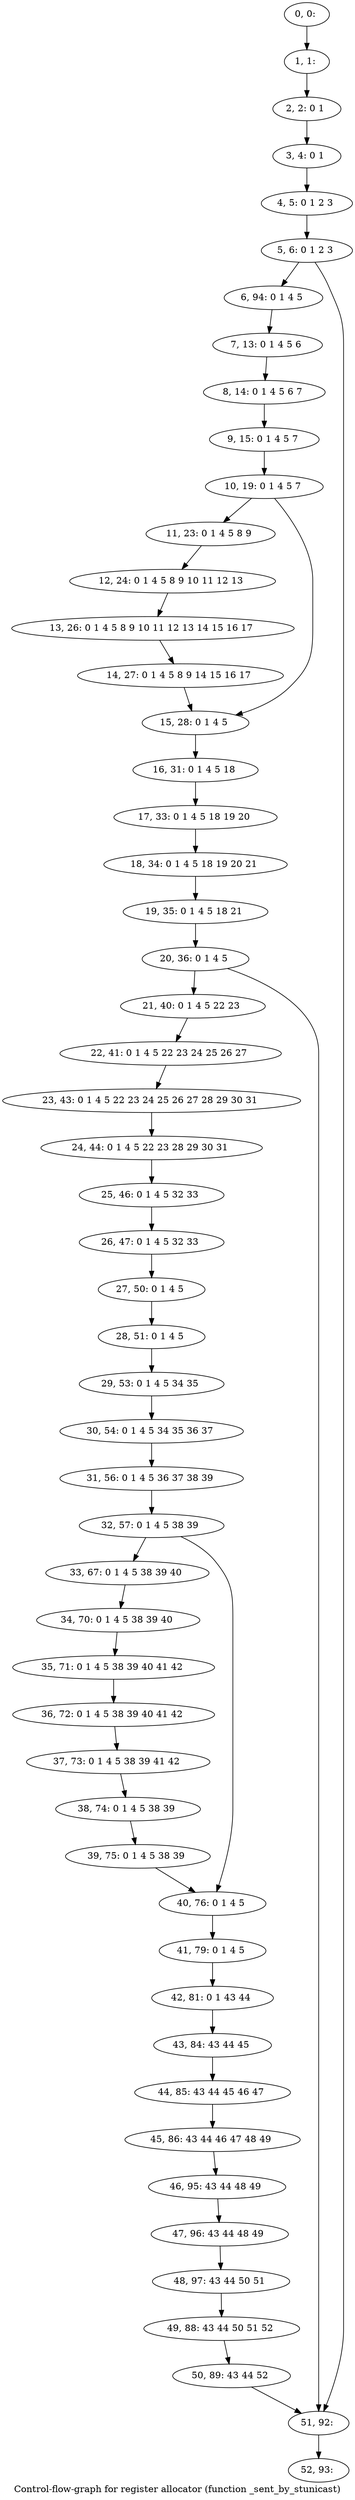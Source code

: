 digraph G {
graph [label="Control-flow-graph for register allocator (function _sent_by_stunicast)"]
0[label="0, 0: "];
1[label="1, 1: "];
2[label="2, 2: 0 1 "];
3[label="3, 4: 0 1 "];
4[label="4, 5: 0 1 2 3 "];
5[label="5, 6: 0 1 2 3 "];
6[label="6, 94: 0 1 4 5 "];
7[label="7, 13: 0 1 4 5 6 "];
8[label="8, 14: 0 1 4 5 6 7 "];
9[label="9, 15: 0 1 4 5 7 "];
10[label="10, 19: 0 1 4 5 7 "];
11[label="11, 23: 0 1 4 5 8 9 "];
12[label="12, 24: 0 1 4 5 8 9 10 11 12 13 "];
13[label="13, 26: 0 1 4 5 8 9 10 11 12 13 14 15 16 17 "];
14[label="14, 27: 0 1 4 5 8 9 14 15 16 17 "];
15[label="15, 28: 0 1 4 5 "];
16[label="16, 31: 0 1 4 5 18 "];
17[label="17, 33: 0 1 4 5 18 19 20 "];
18[label="18, 34: 0 1 4 5 18 19 20 21 "];
19[label="19, 35: 0 1 4 5 18 21 "];
20[label="20, 36: 0 1 4 5 "];
21[label="21, 40: 0 1 4 5 22 23 "];
22[label="22, 41: 0 1 4 5 22 23 24 25 26 27 "];
23[label="23, 43: 0 1 4 5 22 23 24 25 26 27 28 29 30 31 "];
24[label="24, 44: 0 1 4 5 22 23 28 29 30 31 "];
25[label="25, 46: 0 1 4 5 32 33 "];
26[label="26, 47: 0 1 4 5 32 33 "];
27[label="27, 50: 0 1 4 5 "];
28[label="28, 51: 0 1 4 5 "];
29[label="29, 53: 0 1 4 5 34 35 "];
30[label="30, 54: 0 1 4 5 34 35 36 37 "];
31[label="31, 56: 0 1 4 5 36 37 38 39 "];
32[label="32, 57: 0 1 4 5 38 39 "];
33[label="33, 67: 0 1 4 5 38 39 40 "];
34[label="34, 70: 0 1 4 5 38 39 40 "];
35[label="35, 71: 0 1 4 5 38 39 40 41 42 "];
36[label="36, 72: 0 1 4 5 38 39 40 41 42 "];
37[label="37, 73: 0 1 4 5 38 39 41 42 "];
38[label="38, 74: 0 1 4 5 38 39 "];
39[label="39, 75: 0 1 4 5 38 39 "];
40[label="40, 76: 0 1 4 5 "];
41[label="41, 79: 0 1 4 5 "];
42[label="42, 81: 0 1 43 44 "];
43[label="43, 84: 43 44 45 "];
44[label="44, 85: 43 44 45 46 47 "];
45[label="45, 86: 43 44 46 47 48 49 "];
46[label="46, 95: 43 44 48 49 "];
47[label="47, 96: 43 44 48 49 "];
48[label="48, 97: 43 44 50 51 "];
49[label="49, 88: 43 44 50 51 52 "];
50[label="50, 89: 43 44 52 "];
51[label="51, 92: "];
52[label="52, 93: "];
0->1 ;
1->2 ;
2->3 ;
3->4 ;
4->5 ;
5->6 ;
5->51 ;
6->7 ;
7->8 ;
8->9 ;
9->10 ;
10->11 ;
10->15 ;
11->12 ;
12->13 ;
13->14 ;
14->15 ;
15->16 ;
16->17 ;
17->18 ;
18->19 ;
19->20 ;
20->21 ;
20->51 ;
21->22 ;
22->23 ;
23->24 ;
24->25 ;
25->26 ;
26->27 ;
27->28 ;
28->29 ;
29->30 ;
30->31 ;
31->32 ;
32->33 ;
32->40 ;
33->34 ;
34->35 ;
35->36 ;
36->37 ;
37->38 ;
38->39 ;
39->40 ;
40->41 ;
41->42 ;
42->43 ;
43->44 ;
44->45 ;
45->46 ;
46->47 ;
47->48 ;
48->49 ;
49->50 ;
50->51 ;
51->52 ;
}
